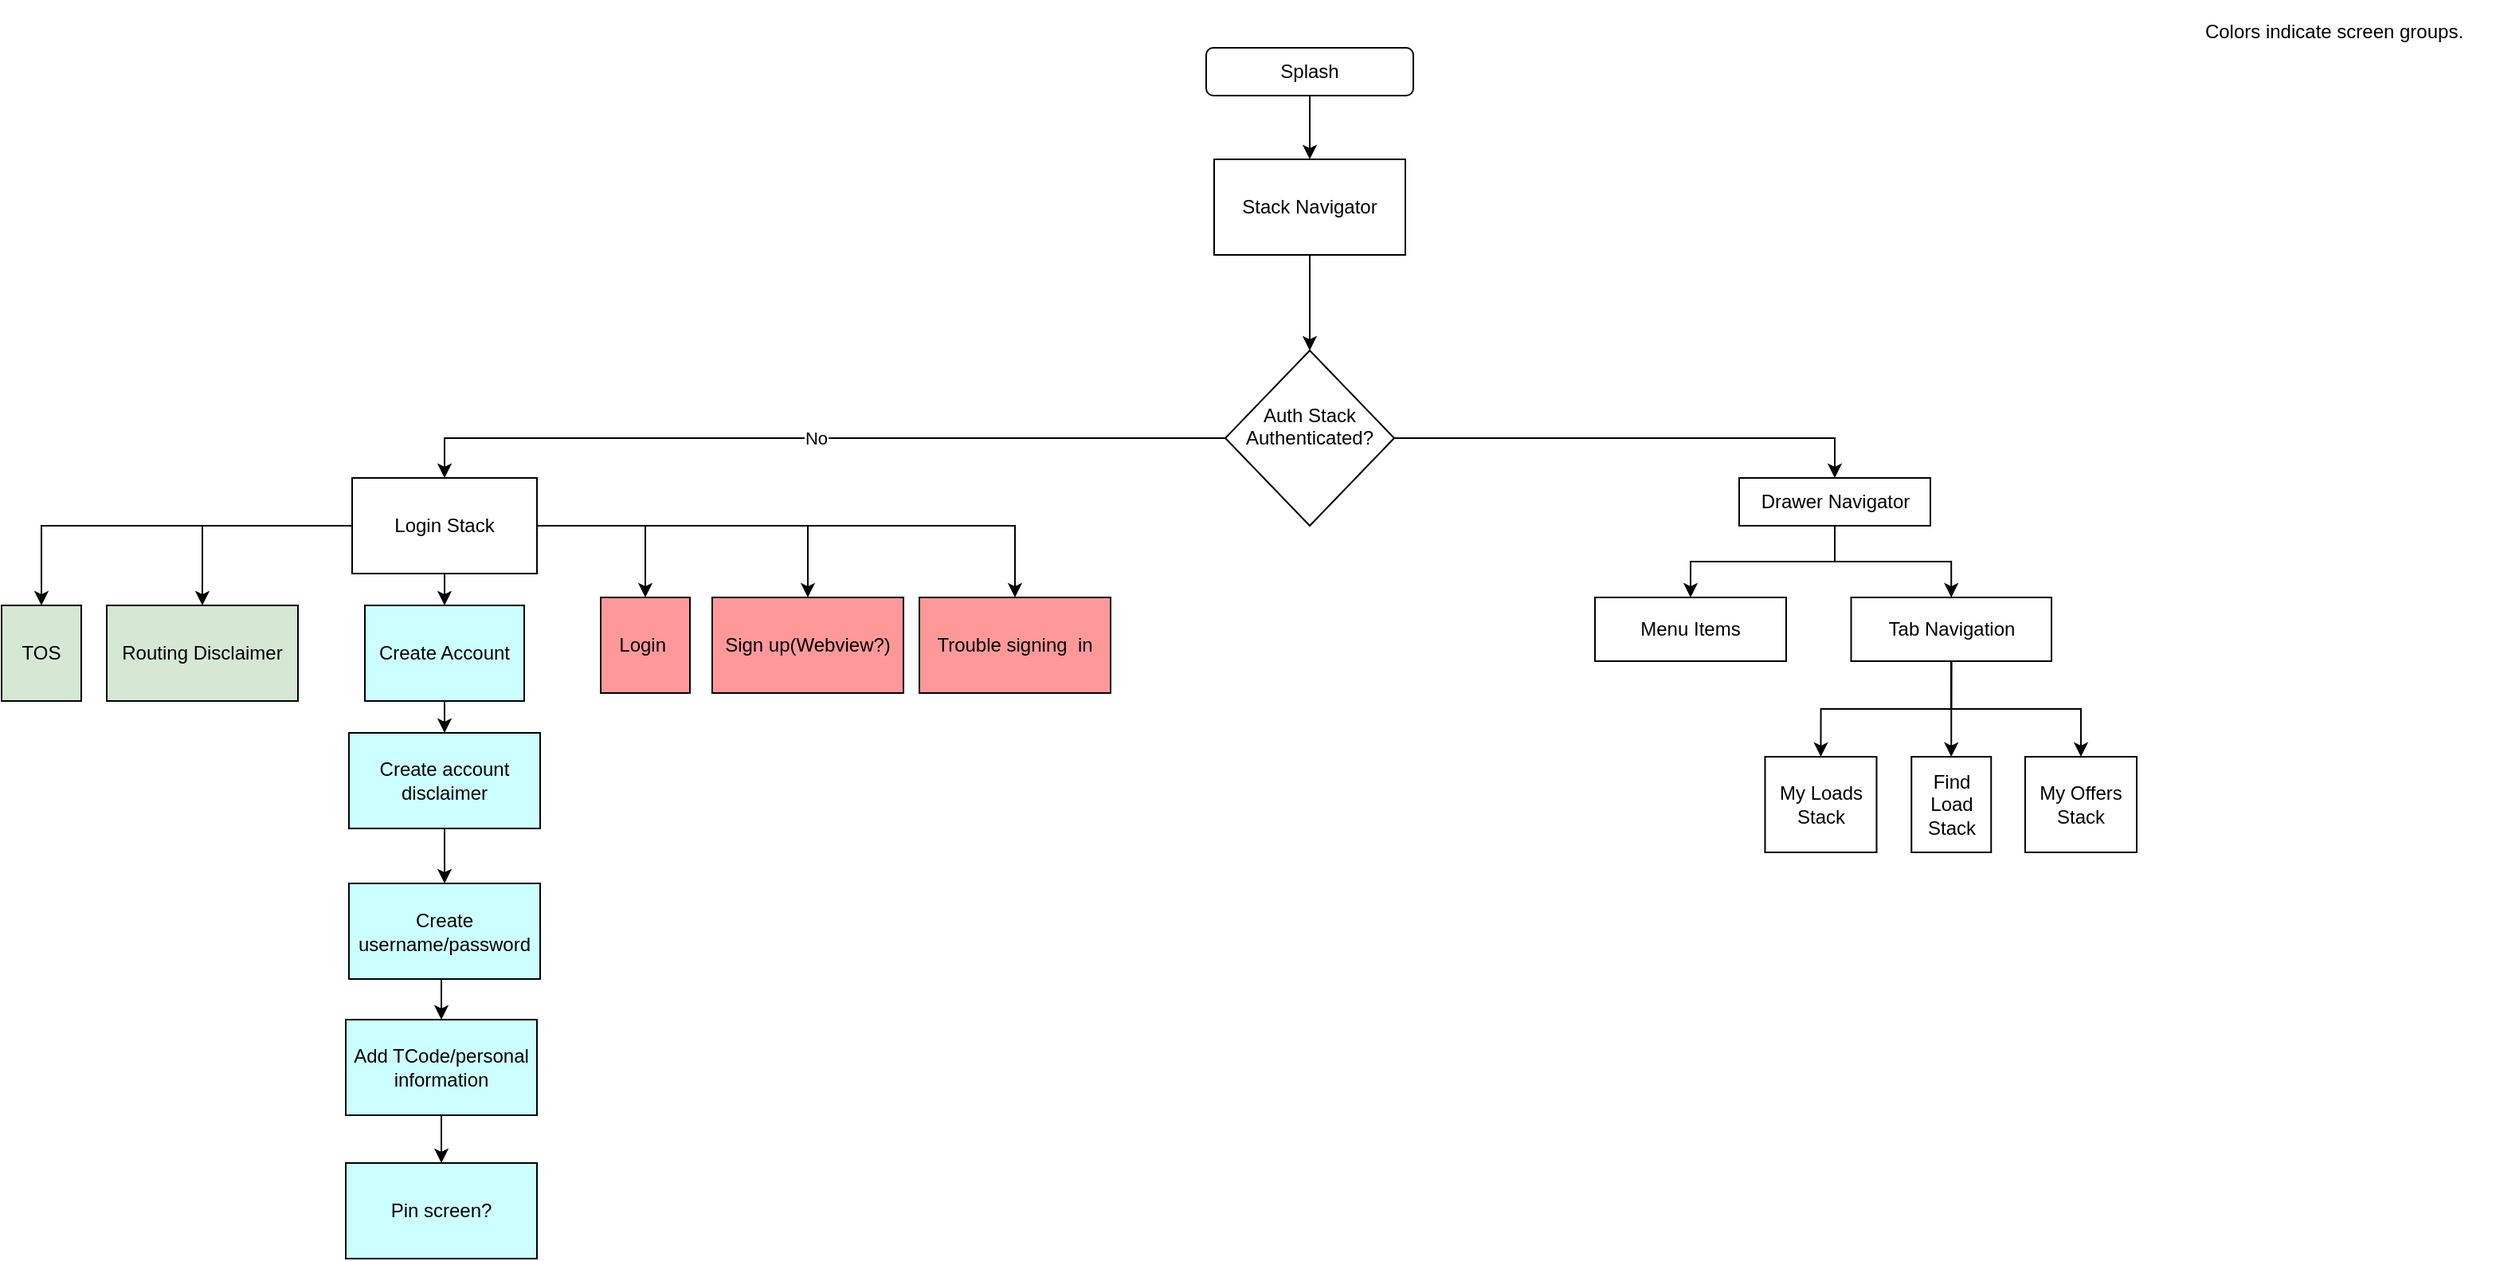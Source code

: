 <mxfile version="20.2.2" type="github">
  <diagram id="C5RBs43oDa-KdzZeNtuy" name="Page-1">
    <mxGraphModel dx="2123" dy="727" grid="1" gridSize="10" guides="1" tooltips="1" connect="1" arrows="1" fold="1" page="1" pageScale="1" pageWidth="827" pageHeight="1169" math="0" shadow="0">
      <root>
        <mxCell id="WIyWlLk6GJQsqaUBKTNV-0" />
        <mxCell id="WIyWlLk6GJQsqaUBKTNV-1" parent="WIyWlLk6GJQsqaUBKTNV-0" />
        <mxCell id="J1l45sssmJnW3tVVoCgh-16" style="edgeStyle=orthogonalEdgeStyle;rounded=0;orthogonalLoop=1;jettySize=auto;html=1;exitX=0.5;exitY=1;exitDx=0;exitDy=0;" parent="WIyWlLk6GJQsqaUBKTNV-1" source="J1l45sssmJnW3tVVoCgh-11" target="J1l45sssmJnW3tVVoCgh-15" edge="1">
          <mxGeometry relative="1" as="geometry" />
        </mxCell>
        <mxCell id="J1l45sssmJnW3tVVoCgh-11" value="Stack Navigator" style="whiteSpace=wrap;html=1;" parent="WIyWlLk6GJQsqaUBKTNV-1" vertex="1">
          <mxGeometry x="21" y="100" width="120" height="60" as="geometry" />
        </mxCell>
        <mxCell id="J1l45sssmJnW3tVVoCgh-14" style="edgeStyle=orthogonalEdgeStyle;rounded=0;orthogonalLoop=1;jettySize=auto;html=1;exitX=0.5;exitY=1;exitDx=0;exitDy=0;" parent="WIyWlLk6GJQsqaUBKTNV-1" source="J1l45sssmJnW3tVVoCgh-13" target="J1l45sssmJnW3tVVoCgh-11" edge="1">
          <mxGeometry relative="1" as="geometry" />
        </mxCell>
        <mxCell id="J1l45sssmJnW3tVVoCgh-13" value="Splash" style="rounded=1;whiteSpace=wrap;html=1;" parent="WIyWlLk6GJQsqaUBKTNV-1" vertex="1">
          <mxGeometry x="16" y="30" width="130" height="30" as="geometry" />
        </mxCell>
        <mxCell id="B7kUuREJTgGgoWbfZLAL-65" value="No" style="edgeStyle=orthogonalEdgeStyle;rounded=0;orthogonalLoop=1;jettySize=auto;html=1;exitX=0;exitY=0.5;exitDx=0;exitDy=0;entryX=0.5;entryY=0;entryDx=0;entryDy=0;fontColor=#000000;strokeColor=#000;" edge="1" parent="WIyWlLk6GJQsqaUBKTNV-1" source="J1l45sssmJnW3tVVoCgh-15" target="J1l45sssmJnW3tVVoCgh-34">
          <mxGeometry relative="1" as="geometry" />
        </mxCell>
        <mxCell id="B7kUuREJTgGgoWbfZLAL-66" style="edgeStyle=orthogonalEdgeStyle;rounded=0;orthogonalLoop=1;jettySize=auto;html=1;entryX=0.5;entryY=0;entryDx=0;entryDy=0;fontColor=#000000;strokeColor=#000;" edge="1" parent="WIyWlLk6GJQsqaUBKTNV-1" source="J1l45sssmJnW3tVVoCgh-15" target="J1l45sssmJnW3tVVoCgh-19">
          <mxGeometry relative="1" as="geometry" />
        </mxCell>
        <mxCell id="J1l45sssmJnW3tVVoCgh-15" value="Auth Stack&lt;br&gt;Authenticated?&lt;br&gt;&amp;nbsp;" style="rhombus;whiteSpace=wrap;html=1;" parent="WIyWlLk6GJQsqaUBKTNV-1" vertex="1">
          <mxGeometry x="28" y="220" width="106" height="110" as="geometry" />
        </mxCell>
        <mxCell id="B7kUuREJTgGgoWbfZLAL-54" style="edgeStyle=orthogonalEdgeStyle;rounded=0;orthogonalLoop=1;jettySize=auto;html=1;exitX=0.5;exitY=1;exitDx=0;exitDy=0;entryX=0.5;entryY=0;entryDx=0;entryDy=0;fontColor=#000000;strokeColor=#000;" edge="1" parent="WIyWlLk6GJQsqaUBKTNV-1" source="J1l45sssmJnW3tVVoCgh-19" target="J1l45sssmJnW3tVVoCgh-23">
          <mxGeometry relative="1" as="geometry" />
        </mxCell>
        <mxCell id="B7kUuREJTgGgoWbfZLAL-55" style="edgeStyle=orthogonalEdgeStyle;rounded=0;orthogonalLoop=1;jettySize=auto;html=1;exitX=0.5;exitY=1;exitDx=0;exitDy=0;entryX=0.5;entryY=0;entryDx=0;entryDy=0;fontColor=#000000;strokeColor=#000;" edge="1" parent="WIyWlLk6GJQsqaUBKTNV-1" source="J1l45sssmJnW3tVVoCgh-19" target="J1l45sssmJnW3tVVoCgh-33">
          <mxGeometry relative="1" as="geometry" />
        </mxCell>
        <mxCell id="J1l45sssmJnW3tVVoCgh-19" value="Drawer Navigator" style="rounded=0;whiteSpace=wrap;html=1;" parent="WIyWlLk6GJQsqaUBKTNV-1" vertex="1">
          <mxGeometry x="350.5" y="300" width="120" height="30" as="geometry" />
        </mxCell>
        <mxCell id="J1l45sssmJnW3tVVoCgh-25" style="edgeStyle=orthogonalEdgeStyle;rounded=0;orthogonalLoop=1;jettySize=auto;html=1;exitX=0.5;exitY=1;exitDx=0;exitDy=0;entryX=0.5;entryY=0;entryDx=0;entryDy=0;" parent="WIyWlLk6GJQsqaUBKTNV-1" source="J1l45sssmJnW3tVVoCgh-23" target="J1l45sssmJnW3tVVoCgh-29" edge="1">
          <mxGeometry relative="1" as="geometry">
            <mxPoint x="498.5" y="540" as="targetPoint" />
          </mxGeometry>
        </mxCell>
        <mxCell id="B7kUuREJTgGgoWbfZLAL-52" style="edgeStyle=orthogonalEdgeStyle;rounded=0;orthogonalLoop=1;jettySize=auto;html=1;exitX=0.5;exitY=1;exitDx=0;exitDy=0;entryX=0.5;entryY=0;entryDx=0;entryDy=0;fontColor=#000000;strokeColor=#000;" edge="1" parent="WIyWlLk6GJQsqaUBKTNV-1" source="J1l45sssmJnW3tVVoCgh-23" target="J1l45sssmJnW3tVVoCgh-28">
          <mxGeometry relative="1" as="geometry" />
        </mxCell>
        <mxCell id="B7kUuREJTgGgoWbfZLAL-53" style="edgeStyle=orthogonalEdgeStyle;rounded=0;orthogonalLoop=1;jettySize=auto;html=1;exitX=0.5;exitY=1;exitDx=0;exitDy=0;fontColor=#000000;strokeColor=#000;" edge="1" parent="WIyWlLk6GJQsqaUBKTNV-1" source="J1l45sssmJnW3tVVoCgh-23" target="J1l45sssmJnW3tVVoCgh-30">
          <mxGeometry relative="1" as="geometry" />
        </mxCell>
        <mxCell id="J1l45sssmJnW3tVVoCgh-23" value="Tab Navigation" style="rounded=0;whiteSpace=wrap;html=1;" parent="WIyWlLk6GJQsqaUBKTNV-1" vertex="1">
          <mxGeometry x="420.76" y="375" width="125.75" height="40" as="geometry" />
        </mxCell>
        <mxCell id="J1l45sssmJnW3tVVoCgh-28" value="My Loads Stack" style="rounded=0;whiteSpace=wrap;html=1;" parent="WIyWlLk6GJQsqaUBKTNV-1" vertex="1">
          <mxGeometry x="366.75" y="475" width="70" height="60" as="geometry" />
        </mxCell>
        <mxCell id="J1l45sssmJnW3tVVoCgh-29" value="Find Load Stack" style="rounded=0;whiteSpace=wrap;html=1;" parent="WIyWlLk6GJQsqaUBKTNV-1" vertex="1">
          <mxGeometry x="458.63" y="475" width="50" height="60" as="geometry" />
        </mxCell>
        <mxCell id="J1l45sssmJnW3tVVoCgh-30" value="My Offers Stack" style="rounded=0;whiteSpace=wrap;html=1;" parent="WIyWlLk6GJQsqaUBKTNV-1" vertex="1">
          <mxGeometry x="530" y="475" width="70" height="60" as="geometry" />
        </mxCell>
        <mxCell id="J1l45sssmJnW3tVVoCgh-33" value="Menu Items" style="rounded=0;whiteSpace=wrap;html=1;" parent="WIyWlLk6GJQsqaUBKTNV-1" vertex="1">
          <mxGeometry x="260" y="375" width="120" height="40" as="geometry" />
        </mxCell>
        <mxCell id="B7kUuREJTgGgoWbfZLAL-41" style="edgeStyle=orthogonalEdgeStyle;rounded=0;orthogonalLoop=1;jettySize=auto;html=1;exitX=0.5;exitY=1;exitDx=0;exitDy=0;entryX=0.5;entryY=0;entryDx=0;entryDy=0;strokeColor=#000;" edge="1" parent="WIyWlLk6GJQsqaUBKTNV-1" source="J1l45sssmJnW3tVVoCgh-34" target="B7kUuREJTgGgoWbfZLAL-33">
          <mxGeometry relative="1" as="geometry" />
        </mxCell>
        <mxCell id="B7kUuREJTgGgoWbfZLAL-46" style="edgeStyle=orthogonalEdgeStyle;rounded=0;orthogonalLoop=1;jettySize=auto;html=1;exitX=1;exitY=0.5;exitDx=0;exitDy=0;entryX=0.5;entryY=0;entryDx=0;entryDy=0;strokeColor=#000;" edge="1" parent="WIyWlLk6GJQsqaUBKTNV-1" source="J1l45sssmJnW3tVVoCgh-34" target="J1l45sssmJnW3tVVoCgh-40">
          <mxGeometry relative="1" as="geometry" />
        </mxCell>
        <mxCell id="B7kUuREJTgGgoWbfZLAL-48" style="edgeStyle=orthogonalEdgeStyle;rounded=0;orthogonalLoop=1;jettySize=auto;html=1;entryX=0.5;entryY=0;entryDx=0;entryDy=0;strokeColor=#000;" edge="1" parent="WIyWlLk6GJQsqaUBKTNV-1" source="J1l45sssmJnW3tVVoCgh-34" target="B7kUuREJTgGgoWbfZLAL-24">
          <mxGeometry relative="1" as="geometry" />
        </mxCell>
        <mxCell id="B7kUuREJTgGgoWbfZLAL-49" style="edgeStyle=orthogonalEdgeStyle;rounded=0;orthogonalLoop=1;jettySize=auto;html=1;entryX=0.5;entryY=0;entryDx=0;entryDy=0;strokeColor=#000;" edge="1" parent="WIyWlLk6GJQsqaUBKTNV-1" source="J1l45sssmJnW3tVVoCgh-34" target="J1l45sssmJnW3tVVoCgh-37">
          <mxGeometry relative="1" as="geometry" />
        </mxCell>
        <mxCell id="B7kUuREJTgGgoWbfZLAL-50" style="edgeStyle=orthogonalEdgeStyle;rounded=0;orthogonalLoop=1;jettySize=auto;html=1;exitX=1;exitY=0.5;exitDx=0;exitDy=0;entryX=0.5;entryY=0;entryDx=0;entryDy=0;strokeColor=#000;" edge="1" parent="WIyWlLk6GJQsqaUBKTNV-1" source="J1l45sssmJnW3tVVoCgh-34" target="J1l45sssmJnW3tVVoCgh-38">
          <mxGeometry relative="1" as="geometry" />
        </mxCell>
        <mxCell id="B7kUuREJTgGgoWbfZLAL-59" style="edgeStyle=orthogonalEdgeStyle;rounded=0;orthogonalLoop=1;jettySize=auto;html=1;exitX=0;exitY=0.5;exitDx=0;exitDy=0;entryX=0.5;entryY=0;entryDx=0;entryDy=0;fontColor=#000000;strokeColor=#000;" edge="1" parent="WIyWlLk6GJQsqaUBKTNV-1" source="J1l45sssmJnW3tVVoCgh-34" target="B7kUuREJTgGgoWbfZLAL-8">
          <mxGeometry relative="1" as="geometry" />
        </mxCell>
        <mxCell id="J1l45sssmJnW3tVVoCgh-34" value="Login Stack" style="rounded=0;whiteSpace=wrap;html=1;" parent="WIyWlLk6GJQsqaUBKTNV-1" vertex="1">
          <mxGeometry x="-520" y="300" width="116" height="60" as="geometry" />
        </mxCell>
        <mxCell id="J1l45sssmJnW3tVVoCgh-37" value="Login&amp;nbsp;" style="rounded=0;whiteSpace=wrap;html=1;fillColor=#FF9999;" parent="WIyWlLk6GJQsqaUBKTNV-1" vertex="1">
          <mxGeometry x="-364" y="375" width="56" height="60" as="geometry" />
        </mxCell>
        <mxCell id="J1l45sssmJnW3tVVoCgh-38" value="Trouble signing &amp;nbsp;in" style="rounded=0;whiteSpace=wrap;html=1;fillColor=#FF9999;" parent="WIyWlLk6GJQsqaUBKTNV-1" vertex="1">
          <mxGeometry x="-164" y="375" width="120" height="60" as="geometry" />
        </mxCell>
        <mxCell id="J1l45sssmJnW3tVVoCgh-40" value="Sign up(Webview?)" style="rounded=0;whiteSpace=wrap;html=1;fillColor=#FF9999;" parent="WIyWlLk6GJQsqaUBKTNV-1" vertex="1">
          <mxGeometry x="-294" y="375" width="120" height="60" as="geometry" />
        </mxCell>
        <mxCell id="B7kUuREJTgGgoWbfZLAL-2" style="edgeStyle=orthogonalEdgeStyle;rounded=0;orthogonalLoop=1;jettySize=auto;html=1;entryX=0;entryY=0.5;entryDx=0;entryDy=0;" edge="1" parent="WIyWlLk6GJQsqaUBKTNV-1" target="B7kUuREJTgGgoWbfZLAL-1">
          <mxGeometry relative="1" as="geometry">
            <mxPoint x="-513.455" y="170" as="sourcePoint" />
          </mxGeometry>
        </mxCell>
        <mxCell id="B7kUuREJTgGgoWbfZLAL-8" value="TOS" style="rounded=0;whiteSpace=wrap;html=1;fillColor=#D5E8D4;" vertex="1" parent="WIyWlLk6GJQsqaUBKTNV-1">
          <mxGeometry x="-740" y="380" width="50" height="60" as="geometry" />
        </mxCell>
        <mxCell id="B7kUuREJTgGgoWbfZLAL-24" value="Routing Disclaimer" style="rounded=0;whiteSpace=wrap;html=1;fillColor=#D5E8D4;" vertex="1" parent="WIyWlLk6GJQsqaUBKTNV-1">
          <mxGeometry x="-674" y="380" width="120" height="60" as="geometry" />
        </mxCell>
        <mxCell id="B7kUuREJTgGgoWbfZLAL-61" style="edgeStyle=orthogonalEdgeStyle;rounded=0;orthogonalLoop=1;jettySize=auto;html=1;exitX=0.5;exitY=1;exitDx=0;exitDy=0;fontColor=#000000;strokeColor=#000;" edge="1" parent="WIyWlLk6GJQsqaUBKTNV-1" source="B7kUuREJTgGgoWbfZLAL-33" target="B7kUuREJTgGgoWbfZLAL-34">
          <mxGeometry relative="1" as="geometry" />
        </mxCell>
        <mxCell id="B7kUuREJTgGgoWbfZLAL-33" value="Create Account" style="rounded=0;whiteSpace=wrap;html=1;fillColor=#CCFFFF;" vertex="1" parent="WIyWlLk6GJQsqaUBKTNV-1">
          <mxGeometry x="-512" y="380" width="100" height="60" as="geometry" />
        </mxCell>
        <mxCell id="B7kUuREJTgGgoWbfZLAL-62" style="edgeStyle=orthogonalEdgeStyle;rounded=0;orthogonalLoop=1;jettySize=auto;html=1;exitX=0.5;exitY=1;exitDx=0;exitDy=0;fontColor=#000000;strokeColor=#000;" edge="1" parent="WIyWlLk6GJQsqaUBKTNV-1" source="B7kUuREJTgGgoWbfZLAL-34" target="B7kUuREJTgGgoWbfZLAL-35">
          <mxGeometry relative="1" as="geometry" />
        </mxCell>
        <mxCell id="B7kUuREJTgGgoWbfZLAL-34" value="Create account disclaimer" style="rounded=0;whiteSpace=wrap;html=1;fillColor=#CCFFFF;" vertex="1" parent="WIyWlLk6GJQsqaUBKTNV-1">
          <mxGeometry x="-522" y="460" width="120" height="60" as="geometry" />
        </mxCell>
        <mxCell id="B7kUuREJTgGgoWbfZLAL-64" style="edgeStyle=orthogonalEdgeStyle;rounded=0;orthogonalLoop=1;jettySize=auto;html=1;exitX=0.5;exitY=1;exitDx=0;exitDy=0;entryX=0.5;entryY=0;entryDx=0;entryDy=0;fontColor=#000000;strokeColor=#000;" edge="1" parent="WIyWlLk6GJQsqaUBKTNV-1" source="B7kUuREJTgGgoWbfZLAL-35" target="B7kUuREJTgGgoWbfZLAL-36">
          <mxGeometry relative="1" as="geometry" />
        </mxCell>
        <mxCell id="B7kUuREJTgGgoWbfZLAL-35" value="Create username/password" style="rounded=0;whiteSpace=wrap;html=1;fillColor=#CCFFFF;" vertex="1" parent="WIyWlLk6GJQsqaUBKTNV-1">
          <mxGeometry x="-522" y="554.5" width="120" height="60" as="geometry" />
        </mxCell>
        <mxCell id="B7kUuREJTgGgoWbfZLAL-68" style="edgeStyle=orthogonalEdgeStyle;rounded=0;orthogonalLoop=1;jettySize=auto;html=1;exitX=0.5;exitY=1;exitDx=0;exitDy=0;entryX=0.5;entryY=0;entryDx=0;entryDy=0;fontColor=#000000;strokeColor=#000;" edge="1" parent="WIyWlLk6GJQsqaUBKTNV-1" source="B7kUuREJTgGgoWbfZLAL-36" target="B7kUuREJTgGgoWbfZLAL-67">
          <mxGeometry relative="1" as="geometry" />
        </mxCell>
        <mxCell id="B7kUuREJTgGgoWbfZLAL-36" value="Add TCode/personal information" style="rounded=0;whiteSpace=wrap;html=1;fillColor=#CCFFFF;" vertex="1" parent="WIyWlLk6GJQsqaUBKTNV-1">
          <mxGeometry x="-524" y="640" width="120" height="60" as="geometry" />
        </mxCell>
        <mxCell id="B7kUuREJTgGgoWbfZLAL-51" value="&lt;font color=&quot;#000000&quot;&gt;Colors indicate&amp;nbsp;screen groups.&lt;/font&gt;" style="text;html=1;strokeColor=none;fillColor=#FFFFFF;align=center;verticalAlign=middle;whiteSpace=wrap;rounded=0;fontColor=#fff;gradientColor=none;" vertex="1" parent="WIyWlLk6GJQsqaUBKTNV-1">
          <mxGeometry x="621" width="206" height="40" as="geometry" />
        </mxCell>
        <mxCell id="B7kUuREJTgGgoWbfZLAL-67" value="Pin screen?" style="rounded=0;whiteSpace=wrap;html=1;fontColor=#000000;strokeColor=#000;fillColor=#CCFFFF;gradientColor=none;" vertex="1" parent="WIyWlLk6GJQsqaUBKTNV-1">
          <mxGeometry x="-524" y="730" width="120" height="60" as="geometry" />
        </mxCell>
      </root>
    </mxGraphModel>
  </diagram>
</mxfile>

